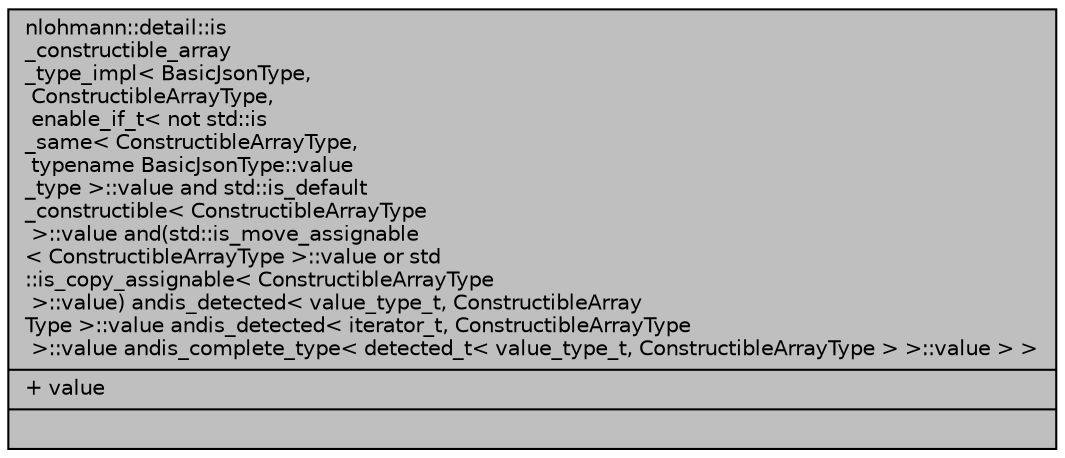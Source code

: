 digraph "nlohmann::detail::is_constructible_array_type_impl&lt; BasicJsonType, ConstructibleArrayType, enable_if_t&lt; not std::is_same&lt; ConstructibleArrayType, typename BasicJsonType::value_type &gt;::value and std::is_default_constructible&lt; ConstructibleArrayType &gt;::value and(std::is_move_assignable&lt; ConstructibleArrayType &gt;::value or std::is_copy_assignable&lt; ConstructibleArrayType &gt;::value) andis_detected&lt; value_type_t, ConstructibleArrayType &gt;::value andis_detected&lt; iterator_t, ConstructibleArrayType &gt;::value andis_complete_type&lt; detected_t&lt; value_type_t, ConstructibleArrayType &gt; &gt;::value &gt; &gt;"
{
 // INTERACTIVE_SVG=YES
 // LATEX_PDF_SIZE
  edge [fontname="Helvetica",fontsize="10",labelfontname="Helvetica",labelfontsize="10"];
  node [fontname="Helvetica",fontsize="10",shape=record];
  Node1 [label="{nlohmann::detail::is\l_constructible_array\l_type_impl\< BasicJsonType,\l ConstructibleArrayType,\l enable_if_t\< not std::is\l_same\< ConstructibleArrayType,\l typename BasicJsonType::value\l_type \>::value and std::is_default\l_constructible\< ConstructibleArrayType\l \>::value and(std::is_move_assignable\l\< ConstructibleArrayType \>::value or std\l::is_copy_assignable\< ConstructibleArrayType\l \>::value) andis_detected\< value_type_t, ConstructibleArray\lType \>::value andis_detected\< iterator_t, ConstructibleArrayType\l \>::value andis_complete_type\< detected_t\< value_type_t, ConstructibleArrayType \> \>::value \> \>\n|+ value\l|}",height=0.2,width=0.4,color="black", fillcolor="grey75", style="filled", fontcolor="black",tooltip=" "];
}
